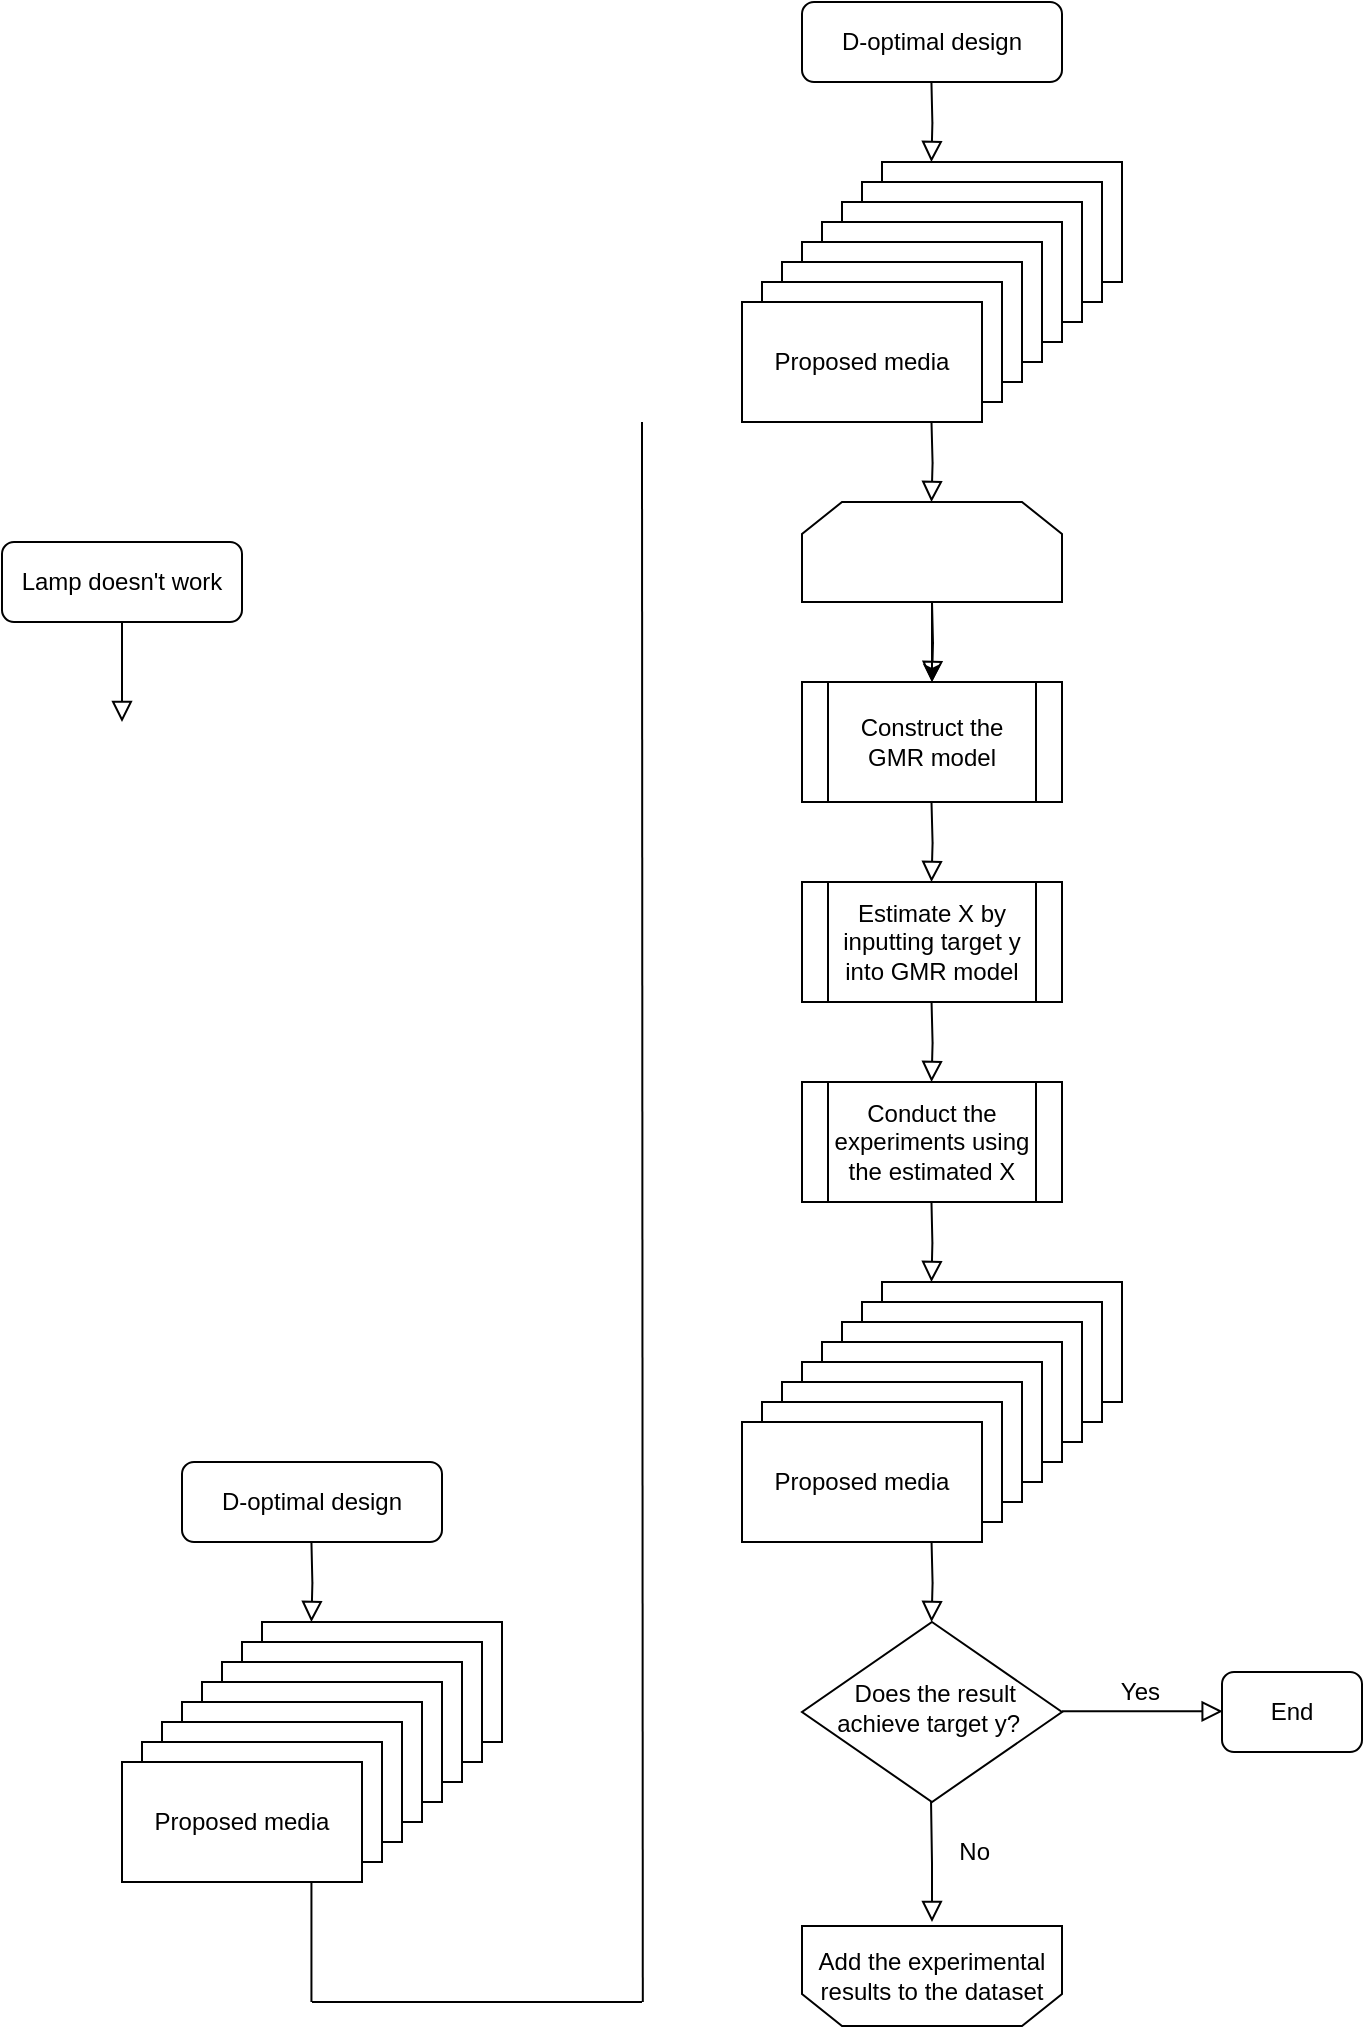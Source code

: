 <mxfile version="24.7.17">
  <diagram id="C5RBs43oDa-KdzZeNtuy" name="Page-1">
    <mxGraphModel dx="1246" dy="1853" grid="1" gridSize="10" guides="1" tooltips="1" connect="1" arrows="1" fold="1" page="1" pageScale="1" pageWidth="827" pageHeight="1169" math="0" shadow="0">
      <root>
        <mxCell id="WIyWlLk6GJQsqaUBKTNV-0" />
        <mxCell id="WIyWlLk6GJQsqaUBKTNV-1" parent="WIyWlLk6GJQsqaUBKTNV-0" />
        <mxCell id="WIyWlLk6GJQsqaUBKTNV-2" value="" style="rounded=0;html=1;jettySize=auto;orthogonalLoop=1;fontSize=11;endArrow=block;endFill=0;endSize=8;strokeWidth=1;shadow=0;labelBackgroundColor=none;edgeStyle=orthogonalEdgeStyle;" parent="WIyWlLk6GJQsqaUBKTNV-1" source="WIyWlLk6GJQsqaUBKTNV-3" edge="1">
          <mxGeometry relative="1" as="geometry">
            <mxPoint x="220" y="170" as="targetPoint" />
          </mxGeometry>
        </mxCell>
        <mxCell id="WIyWlLk6GJQsqaUBKTNV-3" value="Lamp doesn&#39;t work" style="rounded=1;whiteSpace=wrap;html=1;fontSize=12;glass=0;strokeWidth=1;shadow=0;" parent="WIyWlLk6GJQsqaUBKTNV-1" vertex="1">
          <mxGeometry x="160" y="80" width="120" height="40" as="geometry" />
        </mxCell>
        <mxCell id="WIyWlLk6GJQsqaUBKTNV-4" value="Yes" style="rounded=0;html=1;jettySize=auto;orthogonalLoop=1;fontSize=11;endArrow=block;endFill=0;endSize=8;strokeWidth=1;shadow=0;labelBackgroundColor=none;edgeStyle=orthogonalEdgeStyle;" parent="WIyWlLk6GJQsqaUBKTNV-1" target="WIyWlLk6GJQsqaUBKTNV-10" edge="1">
          <mxGeometry y="20" relative="1" as="geometry">
            <mxPoint as="offset" />
            <mxPoint x="220" y="250" as="sourcePoint" />
          </mxGeometry>
        </mxCell>
        <mxCell id="WIyWlLk6GJQsqaUBKTNV-5" value="No" style="edgeStyle=orthogonalEdgeStyle;rounded=0;html=1;jettySize=auto;orthogonalLoop=1;fontSize=11;endArrow=block;endFill=0;endSize=8;strokeWidth=1;shadow=0;labelBackgroundColor=none;" parent="WIyWlLk6GJQsqaUBKTNV-1" target="WIyWlLk6GJQsqaUBKTNV-7" edge="1">
          <mxGeometry y="10" relative="1" as="geometry">
            <mxPoint as="offset" />
            <mxPoint x="270" y="210" as="sourcePoint" />
          </mxGeometry>
        </mxCell>
        <mxCell id="WIyWlLk6GJQsqaUBKTNV-8" value="&lt;font style=&quot;font-size: 12px;&quot;&gt;Yes&lt;/font&gt;" style="rounded=0;html=1;jettySize=auto;orthogonalLoop=1;fontSize=11;endArrow=block;endFill=0;endSize=8;strokeWidth=1;shadow=0;labelBackgroundColor=none;edgeStyle=orthogonalEdgeStyle;align=right;" parent="WIyWlLk6GJQsqaUBKTNV-1" edge="1">
          <mxGeometry x="0.245" y="10" relative="1" as="geometry">
            <mxPoint as="offset" />
            <mxPoint x="690.0" y="664.66" as="sourcePoint" />
            <mxPoint x="770.33" y="664.66" as="targetPoint" />
          </mxGeometry>
        </mxCell>
        <mxCell id="xI02G7LNmK2i5gPwhRqt-23" value="" style="edgeStyle=orthogonalEdgeStyle;rounded=0;orthogonalLoop=1;jettySize=auto;html=1;" edge="1" parent="WIyWlLk6GJQsqaUBKTNV-1" source="WIyWlLk6GJQsqaUBKTNV-12">
          <mxGeometry relative="1" as="geometry">
            <mxPoint x="270" y="330" as="targetPoint" />
          </mxGeometry>
        </mxCell>
        <mxCell id="xI02G7LNmK2i5gPwhRqt-1" value="Add the experimental results to the dataset" style="shape=loopLimit;whiteSpace=wrap;html=1;direction=west;" vertex="1" parent="WIyWlLk6GJQsqaUBKTNV-1">
          <mxGeometry x="560" y="772" width="130" height="50" as="geometry" />
        </mxCell>
        <mxCell id="xI02G7LNmK2i5gPwhRqt-12" value="" style="group" vertex="1" connectable="0" parent="WIyWlLk6GJQsqaUBKTNV-1">
          <mxGeometry x="530" y="450" width="190" height="130" as="geometry" />
        </mxCell>
        <mxCell id="xI02G7LNmK2i5gPwhRqt-33" value="" style="group" vertex="1" connectable="0" parent="xI02G7LNmK2i5gPwhRqt-12">
          <mxGeometry width="190" height="130" as="geometry" />
        </mxCell>
        <mxCell id="xI02G7LNmK2i5gPwhRqt-9" value="" style="rounded=0;whiteSpace=wrap;html=1;" vertex="1" parent="xI02G7LNmK2i5gPwhRqt-33">
          <mxGeometry x="70" width="120" height="60" as="geometry" />
        </mxCell>
        <mxCell id="xI02G7LNmK2i5gPwhRqt-10" value="" style="rounded=0;whiteSpace=wrap;html=1;" vertex="1" parent="xI02G7LNmK2i5gPwhRqt-33">
          <mxGeometry x="60" y="10" width="120" height="60" as="geometry" />
        </mxCell>
        <mxCell id="xI02G7LNmK2i5gPwhRqt-8" value="" style="rounded=0;whiteSpace=wrap;html=1;" vertex="1" parent="xI02G7LNmK2i5gPwhRqt-33">
          <mxGeometry x="50" y="20" width="120" height="60" as="geometry" />
        </mxCell>
        <mxCell id="xI02G7LNmK2i5gPwhRqt-7" value="" style="rounded=0;whiteSpace=wrap;html=1;" vertex="1" parent="xI02G7LNmK2i5gPwhRqt-33">
          <mxGeometry x="40" y="30" width="120" height="60" as="geometry" />
        </mxCell>
        <mxCell id="xI02G7LNmK2i5gPwhRqt-6" value="" style="rounded=0;whiteSpace=wrap;html=1;" vertex="1" parent="xI02G7LNmK2i5gPwhRqt-33">
          <mxGeometry x="30" y="40" width="120" height="60" as="geometry" />
        </mxCell>
        <mxCell id="xI02G7LNmK2i5gPwhRqt-5" value="" style="rounded=0;whiteSpace=wrap;html=1;" vertex="1" parent="xI02G7LNmK2i5gPwhRqt-33">
          <mxGeometry x="20" y="50" width="120" height="60" as="geometry" />
        </mxCell>
        <mxCell id="xI02G7LNmK2i5gPwhRqt-4" value="" style="rounded=0;whiteSpace=wrap;html=1;" vertex="1" parent="xI02G7LNmK2i5gPwhRqt-33">
          <mxGeometry x="10" y="60" width="120" height="60" as="geometry" />
        </mxCell>
        <mxCell id="xI02G7LNmK2i5gPwhRqt-3" value="Proposed media" style="rounded=0;whiteSpace=wrap;html=1;" vertex="1" parent="xI02G7LNmK2i5gPwhRqt-33">
          <mxGeometry y="70" width="120" height="60" as="geometry" />
        </mxCell>
        <mxCell id="xI02G7LNmK2i5gPwhRqt-76" value="" style="edgeStyle=orthogonalEdgeStyle;rounded=0;orthogonalLoop=1;jettySize=auto;html=1;" edge="1" parent="WIyWlLk6GJQsqaUBKTNV-1" source="xI02G7LNmK2i5gPwhRqt-13" target="xI02G7LNmK2i5gPwhRqt-25">
          <mxGeometry relative="1" as="geometry" />
        </mxCell>
        <mxCell id="xI02G7LNmK2i5gPwhRqt-13" value="" style="shape=loopLimit;whiteSpace=wrap;html=1;direction=east;" vertex="1" parent="WIyWlLk6GJQsqaUBKTNV-1">
          <mxGeometry x="560" y="60" width="130" height="50" as="geometry" />
        </mxCell>
        <mxCell id="xI02G7LNmK2i5gPwhRqt-17" value="&amp;nbsp;Does the result achieve&amp;nbsp;&lt;span style=&quot;background-color: initial;&quot;&gt;target y?&amp;nbsp;&lt;/span&gt;" style="rhombus;whiteSpace=wrap;html=1;shadow=0;fontFamily=Helvetica;fontSize=12;align=center;strokeWidth=1;spacing=6;spacingTop=-4;" vertex="1" parent="WIyWlLk6GJQsqaUBKTNV-1">
          <mxGeometry x="560" y="620" width="130" height="90" as="geometry" />
        </mxCell>
        <mxCell id="xI02G7LNmK2i5gPwhRqt-24" value="&lt;font style=&quot;font-size: 12px;&quot;&gt;No&lt;/font&gt;" style="rounded=0;html=1;jettySize=auto;orthogonalLoop=1;fontSize=11;endArrow=block;endFill=0;endSize=8;strokeWidth=1;shadow=0;labelBackgroundColor=none;edgeStyle=orthogonalEdgeStyle;align=right;entryX=0.5;entryY=1;entryDx=0;entryDy=0;" edge="1" parent="WIyWlLk6GJQsqaUBKTNV-1">
          <mxGeometry x="-0.18" y="30" relative="1" as="geometry">
            <mxPoint as="offset" />
            <mxPoint x="624.52" y="710.0" as="sourcePoint" />
            <mxPoint x="625" y="770" as="targetPoint" />
          </mxGeometry>
        </mxCell>
        <mxCell id="xI02G7LNmK2i5gPwhRqt-25" value="&lt;div&gt;Construct the&lt;/div&gt;GMR model" style="shape=process;whiteSpace=wrap;html=1;backgroundOutline=1;" vertex="1" parent="WIyWlLk6GJQsqaUBKTNV-1">
          <mxGeometry x="560" y="150" width="130" height="60" as="geometry" />
        </mxCell>
        <mxCell id="xI02G7LNmK2i5gPwhRqt-26" value="Estimate X by inputting target y into GMR model" style="shape=process;whiteSpace=wrap;html=1;backgroundOutline=1;" vertex="1" parent="WIyWlLk6GJQsqaUBKTNV-1">
          <mxGeometry x="560" y="250" width="130" height="60" as="geometry" />
        </mxCell>
        <mxCell id="xI02G7LNmK2i5gPwhRqt-0" value="Conduct the experiments using the estimated X" style="shape=process;whiteSpace=wrap;html=1;backgroundOutline=1;align=center;" vertex="1" parent="WIyWlLk6GJQsqaUBKTNV-1">
          <mxGeometry x="560" y="350" width="130" height="60" as="geometry" />
        </mxCell>
        <mxCell id="xI02G7LNmK2i5gPwhRqt-31" value="" style="rounded=0;html=1;jettySize=auto;orthogonalLoop=1;fontSize=11;endArrow=block;endFill=0;endSize=8;strokeWidth=1;shadow=0;labelBackgroundColor=none;edgeStyle=orthogonalEdgeStyle;align=right;entryX=0.5;entryY=1;entryDx=0;entryDy=0;" edge="1" parent="WIyWlLk6GJQsqaUBKTNV-1">
          <mxGeometry x="-0.18" y="30" relative="1" as="geometry">
            <mxPoint as="offset" />
            <mxPoint x="625" y="110" as="sourcePoint" />
            <mxPoint x="625" y="150" as="targetPoint" />
          </mxGeometry>
        </mxCell>
        <mxCell id="xI02G7LNmK2i5gPwhRqt-32" value="End" style="rounded=1;whiteSpace=wrap;html=1;fontSize=12;glass=0;strokeWidth=1;shadow=0;" vertex="1" parent="WIyWlLk6GJQsqaUBKTNV-1">
          <mxGeometry x="770" y="645" width="70" height="40" as="geometry" />
        </mxCell>
        <mxCell id="xI02G7LNmK2i5gPwhRqt-35" value="" style="group" vertex="1" connectable="0" parent="WIyWlLk6GJQsqaUBKTNV-1">
          <mxGeometry x="220" y="620" width="190" height="130" as="geometry" />
        </mxCell>
        <mxCell id="xI02G7LNmK2i5gPwhRqt-36" value="" style="group" vertex="1" connectable="0" parent="xI02G7LNmK2i5gPwhRqt-35">
          <mxGeometry width="190" height="130" as="geometry" />
        </mxCell>
        <mxCell id="xI02G7LNmK2i5gPwhRqt-37" value="" style="rounded=0;whiteSpace=wrap;html=1;" vertex="1" parent="xI02G7LNmK2i5gPwhRqt-36">
          <mxGeometry x="70" width="120" height="60" as="geometry" />
        </mxCell>
        <mxCell id="xI02G7LNmK2i5gPwhRqt-38" value="" style="rounded=0;whiteSpace=wrap;html=1;" vertex="1" parent="xI02G7LNmK2i5gPwhRqt-36">
          <mxGeometry x="60" y="10" width="120" height="60" as="geometry" />
        </mxCell>
        <mxCell id="xI02G7LNmK2i5gPwhRqt-39" value="" style="rounded=0;whiteSpace=wrap;html=1;" vertex="1" parent="xI02G7LNmK2i5gPwhRqt-36">
          <mxGeometry x="50" y="20" width="120" height="60" as="geometry" />
        </mxCell>
        <mxCell id="xI02G7LNmK2i5gPwhRqt-40" value="" style="rounded=0;whiteSpace=wrap;html=1;" vertex="1" parent="xI02G7LNmK2i5gPwhRqt-36">
          <mxGeometry x="40" y="30" width="120" height="60" as="geometry" />
        </mxCell>
        <mxCell id="xI02G7LNmK2i5gPwhRqt-41" value="" style="rounded=0;whiteSpace=wrap;html=1;" vertex="1" parent="xI02G7LNmK2i5gPwhRqt-36">
          <mxGeometry x="30" y="40" width="120" height="60" as="geometry" />
        </mxCell>
        <mxCell id="xI02G7LNmK2i5gPwhRqt-42" value="" style="rounded=0;whiteSpace=wrap;html=1;" vertex="1" parent="xI02G7LNmK2i5gPwhRqt-36">
          <mxGeometry x="20" y="50" width="120" height="60" as="geometry" />
        </mxCell>
        <mxCell id="xI02G7LNmK2i5gPwhRqt-43" value="" style="rounded=0;whiteSpace=wrap;html=1;" vertex="1" parent="xI02G7LNmK2i5gPwhRqt-36">
          <mxGeometry x="10" y="60" width="120" height="60" as="geometry" />
        </mxCell>
        <mxCell id="xI02G7LNmK2i5gPwhRqt-44" value="Proposed media" style="rounded=0;whiteSpace=wrap;html=1;" vertex="1" parent="xI02G7LNmK2i5gPwhRqt-36">
          <mxGeometry y="70" width="120" height="60" as="geometry" />
        </mxCell>
        <mxCell id="xI02G7LNmK2i5gPwhRqt-45" value="" style="rounded=0;html=1;jettySize=auto;orthogonalLoop=1;fontSize=11;endArrow=block;endFill=0;endSize=8;strokeWidth=1;shadow=0;labelBackgroundColor=none;edgeStyle=orthogonalEdgeStyle;align=right;entryX=0.5;entryY=1;entryDx=0;entryDy=0;" edge="1" parent="WIyWlLk6GJQsqaUBKTNV-1">
          <mxGeometry x="-0.18" y="30" relative="1" as="geometry">
            <mxPoint as="offset" />
            <mxPoint x="624.75" y="210" as="sourcePoint" />
            <mxPoint x="624.75" y="250" as="targetPoint" />
          </mxGeometry>
        </mxCell>
        <mxCell id="xI02G7LNmK2i5gPwhRqt-46" value="" style="rounded=0;html=1;jettySize=auto;orthogonalLoop=1;fontSize=11;endArrow=block;endFill=0;endSize=8;strokeWidth=1;shadow=0;labelBackgroundColor=none;edgeStyle=orthogonalEdgeStyle;align=right;entryX=0.5;entryY=1;entryDx=0;entryDy=0;" edge="1" parent="WIyWlLk6GJQsqaUBKTNV-1">
          <mxGeometry x="-0.18" y="30" relative="1" as="geometry">
            <mxPoint as="offset" />
            <mxPoint x="624.78" y="310" as="sourcePoint" />
            <mxPoint x="624.78" y="350" as="targetPoint" />
          </mxGeometry>
        </mxCell>
        <mxCell id="xI02G7LNmK2i5gPwhRqt-47" value="" style="rounded=0;html=1;jettySize=auto;orthogonalLoop=1;fontSize=11;endArrow=block;endFill=0;endSize=8;strokeWidth=1;shadow=0;labelBackgroundColor=none;edgeStyle=orthogonalEdgeStyle;align=right;entryX=0.5;entryY=1;entryDx=0;entryDy=0;" edge="1" parent="WIyWlLk6GJQsqaUBKTNV-1">
          <mxGeometry x="-0.18" y="30" relative="1" as="geometry">
            <mxPoint as="offset" />
            <mxPoint x="624.74" y="410" as="sourcePoint" />
            <mxPoint x="624.74" y="450" as="targetPoint" />
          </mxGeometry>
        </mxCell>
        <mxCell id="xI02G7LNmK2i5gPwhRqt-48" value="" style="rounded=0;html=1;jettySize=auto;orthogonalLoop=1;fontSize=11;endArrow=block;endFill=0;endSize=8;strokeWidth=1;shadow=0;labelBackgroundColor=none;edgeStyle=orthogonalEdgeStyle;align=right;entryX=0.5;entryY=1;entryDx=0;entryDy=0;" edge="1" parent="WIyWlLk6GJQsqaUBKTNV-1">
          <mxGeometry x="-0.18" y="30" relative="1" as="geometry">
            <mxPoint as="offset" />
            <mxPoint x="624.78" y="580" as="sourcePoint" />
            <mxPoint x="624.78" y="620" as="targetPoint" />
          </mxGeometry>
        </mxCell>
        <mxCell id="xI02G7LNmK2i5gPwhRqt-53" value="" style="endArrow=none;html=1;rounded=0;" edge="1" parent="WIyWlLk6GJQsqaUBKTNV-1">
          <mxGeometry width="50" height="50" relative="1" as="geometry">
            <mxPoint x="314.72" y="810" as="sourcePoint" />
            <mxPoint x="314.72" y="750" as="targetPoint" />
          </mxGeometry>
        </mxCell>
        <mxCell id="xI02G7LNmK2i5gPwhRqt-54" value="" style="endArrow=none;html=1;rounded=0;" edge="1" parent="WIyWlLk6GJQsqaUBKTNV-1">
          <mxGeometry width="50" height="50" relative="1" as="geometry">
            <mxPoint x="480" y="810" as="sourcePoint" />
            <mxPoint x="315" y="810" as="targetPoint" />
          </mxGeometry>
        </mxCell>
        <mxCell id="xI02G7LNmK2i5gPwhRqt-55" value="" style="endArrow=none;html=1;rounded=0;" edge="1" parent="WIyWlLk6GJQsqaUBKTNV-1">
          <mxGeometry width="50" height="50" relative="1" as="geometry">
            <mxPoint x="480" y="20" as="sourcePoint" />
            <mxPoint x="480.4" y="810" as="targetPoint" />
          </mxGeometry>
        </mxCell>
        <mxCell id="xI02G7LNmK2i5gPwhRqt-62" value="D-optimal design" style="rounded=1;whiteSpace=wrap;html=1;fontSize=12;glass=0;strokeWidth=1;shadow=0;" vertex="1" parent="WIyWlLk6GJQsqaUBKTNV-1">
          <mxGeometry x="250" y="540" width="130" height="40" as="geometry" />
        </mxCell>
        <mxCell id="xI02G7LNmK2i5gPwhRqt-63" value="" style="rounded=0;html=1;jettySize=auto;orthogonalLoop=1;fontSize=11;endArrow=block;endFill=0;endSize=8;strokeWidth=1;shadow=0;labelBackgroundColor=none;edgeStyle=orthogonalEdgeStyle;align=right;entryX=0.5;entryY=1;entryDx=0;entryDy=0;" edge="1" parent="WIyWlLk6GJQsqaUBKTNV-1">
          <mxGeometry x="-0.18" y="30" relative="1" as="geometry">
            <mxPoint as="offset" />
            <mxPoint x="314.72" y="580" as="sourcePoint" />
            <mxPoint x="314.72" y="620" as="targetPoint" />
          </mxGeometry>
        </mxCell>
        <mxCell id="xI02G7LNmK2i5gPwhRqt-64" value="" style="group" vertex="1" connectable="0" parent="WIyWlLk6GJQsqaUBKTNV-1">
          <mxGeometry x="530" y="-110" width="190" height="130" as="geometry" />
        </mxCell>
        <mxCell id="xI02G7LNmK2i5gPwhRqt-65" value="" style="group" vertex="1" connectable="0" parent="xI02G7LNmK2i5gPwhRqt-64">
          <mxGeometry width="190" height="130" as="geometry" />
        </mxCell>
        <mxCell id="xI02G7LNmK2i5gPwhRqt-66" value="" style="rounded=0;whiteSpace=wrap;html=1;" vertex="1" parent="xI02G7LNmK2i5gPwhRqt-65">
          <mxGeometry x="70" width="120" height="60" as="geometry" />
        </mxCell>
        <mxCell id="xI02G7LNmK2i5gPwhRqt-67" value="" style="rounded=0;whiteSpace=wrap;html=1;" vertex="1" parent="xI02G7LNmK2i5gPwhRqt-65">
          <mxGeometry x="60" y="10" width="120" height="60" as="geometry" />
        </mxCell>
        <mxCell id="xI02G7LNmK2i5gPwhRqt-68" value="" style="rounded=0;whiteSpace=wrap;html=1;" vertex="1" parent="xI02G7LNmK2i5gPwhRqt-65">
          <mxGeometry x="50" y="20" width="120" height="60" as="geometry" />
        </mxCell>
        <mxCell id="xI02G7LNmK2i5gPwhRqt-69" value="" style="rounded=0;whiteSpace=wrap;html=1;" vertex="1" parent="xI02G7LNmK2i5gPwhRqt-65">
          <mxGeometry x="40" y="30" width="120" height="60" as="geometry" />
        </mxCell>
        <mxCell id="xI02G7LNmK2i5gPwhRqt-70" value="" style="rounded=0;whiteSpace=wrap;html=1;" vertex="1" parent="xI02G7LNmK2i5gPwhRqt-65">
          <mxGeometry x="30" y="40" width="120" height="60" as="geometry" />
        </mxCell>
        <mxCell id="xI02G7LNmK2i5gPwhRqt-71" value="" style="rounded=0;whiteSpace=wrap;html=1;" vertex="1" parent="xI02G7LNmK2i5gPwhRqt-65">
          <mxGeometry x="20" y="50" width="120" height="60" as="geometry" />
        </mxCell>
        <mxCell id="xI02G7LNmK2i5gPwhRqt-72" value="" style="rounded=0;whiteSpace=wrap;html=1;" vertex="1" parent="xI02G7LNmK2i5gPwhRqt-65">
          <mxGeometry x="10" y="60" width="120" height="60" as="geometry" />
        </mxCell>
        <mxCell id="xI02G7LNmK2i5gPwhRqt-73" value="Proposed media" style="rounded=0;whiteSpace=wrap;html=1;" vertex="1" parent="xI02G7LNmK2i5gPwhRqt-65">
          <mxGeometry y="70" width="120" height="60" as="geometry" />
        </mxCell>
        <mxCell id="xI02G7LNmK2i5gPwhRqt-74" value="D-optimal design" style="rounded=1;whiteSpace=wrap;html=1;fontSize=12;glass=0;strokeWidth=1;shadow=0;" vertex="1" parent="WIyWlLk6GJQsqaUBKTNV-1">
          <mxGeometry x="560" y="-190" width="130" height="40" as="geometry" />
        </mxCell>
        <mxCell id="xI02G7LNmK2i5gPwhRqt-75" value="" style="rounded=0;html=1;jettySize=auto;orthogonalLoop=1;fontSize=11;endArrow=block;endFill=0;endSize=8;strokeWidth=1;shadow=0;labelBackgroundColor=none;edgeStyle=orthogonalEdgeStyle;align=right;entryX=0.5;entryY=1;entryDx=0;entryDy=0;" edge="1" parent="WIyWlLk6GJQsqaUBKTNV-1">
          <mxGeometry x="-0.18" y="30" relative="1" as="geometry">
            <mxPoint as="offset" />
            <mxPoint x="624.72" y="-150" as="sourcePoint" />
            <mxPoint x="624.72" y="-110" as="targetPoint" />
          </mxGeometry>
        </mxCell>
        <mxCell id="xI02G7LNmK2i5gPwhRqt-77" value="" style="rounded=0;html=1;jettySize=auto;orthogonalLoop=1;fontSize=11;endArrow=block;endFill=0;endSize=8;strokeWidth=1;shadow=0;labelBackgroundColor=none;edgeStyle=orthogonalEdgeStyle;align=right;entryX=0.5;entryY=1;entryDx=0;entryDy=0;" edge="1" parent="WIyWlLk6GJQsqaUBKTNV-1">
          <mxGeometry x="-0.18" y="30" relative="1" as="geometry">
            <mxPoint as="offset" />
            <mxPoint x="624.75" y="20" as="sourcePoint" />
            <mxPoint x="624.75" y="60" as="targetPoint" />
          </mxGeometry>
        </mxCell>
      </root>
    </mxGraphModel>
  </diagram>
</mxfile>
